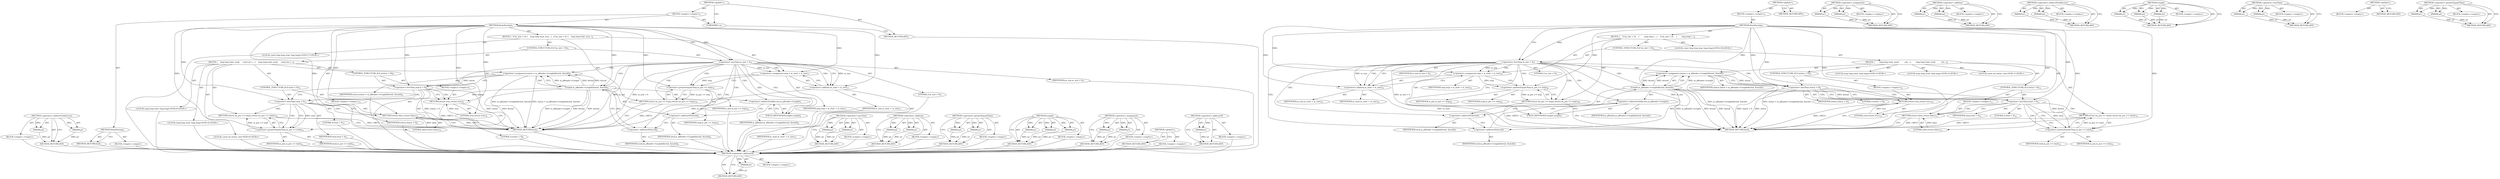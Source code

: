 digraph "&lt;operator&gt;.addressOf" {
vulnerable_98 [label=<(METHOD,&lt;operator&gt;.addressOf)>];
vulnerable_99 [label=<(PARAM,p1)>];
vulnerable_100 [label=<(BLOCK,&lt;empty&gt;,&lt;empty&gt;)>];
vulnerable_101 [label=<(METHOD_RETURN,ANY)>];
vulnerable_6 [label=<(METHOD,&lt;global&gt;)<SUB>1</SUB>>];
vulnerable_7 [label=<(BLOCK,&lt;empty&gt;,&lt;empty&gt;)<SUB>1</SUB>>];
vulnerable_8 [label=<(METHOD,DoneParsing)<SUB>1</SUB>>];
vulnerable_9 [label=<(BLOCK,{
    if (m_size &lt; 0)
    {
        long long t...,{
    if (m_size &lt; 0)
    {
        long long t...)<SUB>2</SUB>>];
vulnerable_10 [label=<(CONTROL_STRUCTURE,IF,if (m_size &lt; 0))<SUB>3</SUB>>];
vulnerable_11 [label=<(&lt;operator&gt;.lessThan,m_size &lt; 0)<SUB>3</SUB>>];
vulnerable_12 [label=<(IDENTIFIER,m_size,m_size &lt; 0)<SUB>3</SUB>>];
vulnerable_13 [label=<(LITERAL,0,m_size &lt; 0)<SUB>3</SUB>>];
vulnerable_14 [label=<(BLOCK,{
        long long total, avail;
 
        con...,{
        long long total, avail;
 
        con...)<SUB>4</SUB>>];
vulnerable_15 [label="<(LOCAL,long long total: long long)<SUB>5</SUB>>"];
vulnerable_16 [label="<(LOCAL,long long avail: long long)<SUB>5</SUB>>"];
vulnerable_17 [label="<(LOCAL,const int status: int)<SUB>7</SUB>>"];
vulnerable_18 [label=<(&lt;operator&gt;.assignment,status = m_pReader-&gt;Length(&amp;total, &amp;avail))<SUB>7</SUB>>];
vulnerable_19 [label=<(IDENTIFIER,status,status = m_pReader-&gt;Length(&amp;total, &amp;avail))<SUB>7</SUB>>];
vulnerable_20 [label=<(Length,m_pReader-&gt;Length(&amp;total, &amp;avail))<SUB>7</SUB>>];
vulnerable_21 [label=<(&lt;operator&gt;.indirectFieldAccess,m_pReader-&gt;Length)<SUB>7</SUB>>];
vulnerable_22 [label=<(IDENTIFIER,m_pReader,m_pReader-&gt;Length(&amp;total, &amp;avail))<SUB>7</SUB>>];
vulnerable_23 [label=<(FIELD_IDENTIFIER,Length,Length)<SUB>7</SUB>>];
vulnerable_24 [label=<(&lt;operator&gt;.addressOf,&amp;total)<SUB>7</SUB>>];
vulnerable_25 [label=<(IDENTIFIER,total,m_pReader-&gt;Length(&amp;total, &amp;avail))<SUB>7</SUB>>];
vulnerable_26 [label=<(&lt;operator&gt;.addressOf,&amp;avail)<SUB>7</SUB>>];
vulnerable_27 [label=<(IDENTIFIER,avail,m_pReader-&gt;Length(&amp;total, &amp;avail))<SUB>7</SUB>>];
vulnerable_28 [label=<(CONTROL_STRUCTURE,IF,if (status &lt; 0))<SUB>9</SUB>>];
vulnerable_29 [label=<(&lt;operator&gt;.lessThan,status &lt; 0)<SUB>9</SUB>>];
vulnerable_30 [label=<(IDENTIFIER,status,status &lt; 0)<SUB>9</SUB>>];
vulnerable_31 [label=<(LITERAL,0,status &lt; 0)<SUB>9</SUB>>];
vulnerable_32 [label=<(BLOCK,&lt;empty&gt;,&lt;empty&gt;)<SUB>10</SUB>>];
vulnerable_33 [label=<(RETURN,return true;,return true;)<SUB>10</SUB>>];
vulnerable_34 [label=<(LITERAL,true,return true;)<SUB>10</SUB>>];
vulnerable_35 [label=<(CONTROL_STRUCTURE,IF,if (total &lt; 0))<SUB>12</SUB>>];
vulnerable_36 [label=<(&lt;operator&gt;.lessThan,total &lt; 0)<SUB>12</SUB>>];
vulnerable_37 [label=<(IDENTIFIER,total,total &lt; 0)<SUB>12</SUB>>];
vulnerable_38 [label=<(LITERAL,0,total &lt; 0)<SUB>12</SUB>>];
vulnerable_39 [label=<(BLOCK,&lt;empty&gt;,&lt;empty&gt;)<SUB>13</SUB>>];
vulnerable_40 [label=<(RETURN,return false;,return false;)<SUB>13</SUB>>];
vulnerable_41 [label=<(LITERAL,false,return false;)<SUB>13</SUB>>];
vulnerable_42 [label=<(RETURN,return (m_pos &gt;= total);,return (m_pos &gt;= total);)<SUB>15</SUB>>];
vulnerable_43 [label=<(&lt;operator&gt;.greaterEqualsThan,m_pos &gt;= total)<SUB>15</SUB>>];
vulnerable_44 [label=<(IDENTIFIER,m_pos,m_pos &gt;= total)<SUB>15</SUB>>];
vulnerable_45 [label=<(IDENTIFIER,total,m_pos &gt;= total)<SUB>15</SUB>>];
vulnerable_46 [label="<(LOCAL,const long long stop: long long)<SUB>18</SUB>>"];
vulnerable_47 [label=<(&lt;operator&gt;.assignment,stop = m_start + m_size)<SUB>18</SUB>>];
vulnerable_48 [label=<(IDENTIFIER,stop,stop = m_start + m_size)<SUB>18</SUB>>];
vulnerable_49 [label=<(&lt;operator&gt;.addition,m_start + m_size)<SUB>18</SUB>>];
vulnerable_50 [label=<(IDENTIFIER,m_start,m_start + m_size)<SUB>18</SUB>>];
vulnerable_51 [label=<(IDENTIFIER,m_size,m_start + m_size)<SUB>18</SUB>>];
vulnerable_52 [label=<(RETURN,return (m_pos &gt;= stop);,return (m_pos &gt;= stop);)<SUB>20</SUB>>];
vulnerable_53 [label=<(&lt;operator&gt;.greaterEqualsThan,m_pos &gt;= stop)<SUB>20</SUB>>];
vulnerable_54 [label=<(IDENTIFIER,m_pos,m_pos &gt;= stop)<SUB>20</SUB>>];
vulnerable_55 [label=<(IDENTIFIER,stop,m_pos &gt;= stop)<SUB>20</SUB>>];
vulnerable_56 [label=<(METHOD_RETURN,bool)<SUB>1</SUB>>];
vulnerable_58 [label=<(METHOD_RETURN,ANY)<SUB>1</SUB>>];
vulnerable_82 [label=<(METHOD,&lt;operator&gt;.assignment)>];
vulnerable_83 [label=<(PARAM,p1)>];
vulnerable_84 [label=<(PARAM,p2)>];
vulnerable_85 [label=<(BLOCK,&lt;empty&gt;,&lt;empty&gt;)>];
vulnerable_86 [label=<(METHOD_RETURN,ANY)>];
vulnerable_107 [label=<(METHOD,&lt;operator&gt;.addition)>];
vulnerable_108 [label=<(PARAM,p1)>];
vulnerable_109 [label=<(PARAM,p2)>];
vulnerable_110 [label=<(BLOCK,&lt;empty&gt;,&lt;empty&gt;)>];
vulnerable_111 [label=<(METHOD_RETURN,ANY)>];
vulnerable_93 [label=<(METHOD,&lt;operator&gt;.indirectFieldAccess)>];
vulnerable_94 [label=<(PARAM,p1)>];
vulnerable_95 [label=<(PARAM,p2)>];
vulnerable_96 [label=<(BLOCK,&lt;empty&gt;,&lt;empty&gt;)>];
vulnerable_97 [label=<(METHOD_RETURN,ANY)>];
vulnerable_87 [label=<(METHOD,Length)>];
vulnerable_88 [label=<(PARAM,p1)>];
vulnerable_89 [label=<(PARAM,p2)>];
vulnerable_90 [label=<(PARAM,p3)>];
vulnerable_91 [label=<(BLOCK,&lt;empty&gt;,&lt;empty&gt;)>];
vulnerable_92 [label=<(METHOD_RETURN,ANY)>];
vulnerable_77 [label=<(METHOD,&lt;operator&gt;.lessThan)>];
vulnerable_78 [label=<(PARAM,p1)>];
vulnerable_79 [label=<(PARAM,p2)>];
vulnerable_80 [label=<(BLOCK,&lt;empty&gt;,&lt;empty&gt;)>];
vulnerable_81 [label=<(METHOD_RETURN,ANY)>];
vulnerable_71 [label=<(METHOD,&lt;global&gt;)<SUB>1</SUB>>];
vulnerable_72 [label=<(BLOCK,&lt;empty&gt;,&lt;empty&gt;)>];
vulnerable_73 [label=<(METHOD_RETURN,ANY)>];
vulnerable_102 [label=<(METHOD,&lt;operator&gt;.greaterEqualsThan)>];
vulnerable_103 [label=<(PARAM,p1)>];
vulnerable_104 [label=<(PARAM,p2)>];
vulnerable_105 [label=<(BLOCK,&lt;empty&gt;,&lt;empty&gt;)>];
vulnerable_106 [label=<(METHOD_RETURN,ANY)>];
fixed_98 [label=<(METHOD,&lt;operator&gt;.indirectFieldAccess)>];
fixed_99 [label=<(PARAM,p1)>];
fixed_100 [label=<(PARAM,p2)>];
fixed_101 [label=<(BLOCK,&lt;empty&gt;,&lt;empty&gt;)>];
fixed_102 [label=<(METHOD_RETURN,ANY)>];
fixed_6 [label=<(METHOD,&lt;global&gt;)<SUB>1</SUB>>];
fixed_7 [label=<(BLOCK,&lt;empty&gt;,&lt;empty&gt;)<SUB>1</SUB>>];
fixed_8 [label=<(METHOD,DoneParsing)<SUB>1</SUB>>];
fixed_9 [label=<(BLOCK,&lt;empty&gt;,&lt;empty&gt;)>];
fixed_10 [label=<(METHOD_RETURN,bool)<SUB>1</SUB>>];
fixed_12 [label=<(UNKNOWN,t,t)<SUB>1</SUB>>];
fixed_13 [label=<(METHOD,DoneParsing)<SUB>2</SUB>>];
fixed_14 [label=<(BLOCK,{
  if (m_size &lt; 0) {
    long long total, avai...,{
  if (m_size &lt; 0) {
    long long total, avai...)<SUB>2</SUB>>];
fixed_15 [label=<(CONTROL_STRUCTURE,IF,if (m_size &lt; 0))<SUB>3</SUB>>];
fixed_16 [label=<(&lt;operator&gt;.lessThan,m_size &lt; 0)<SUB>3</SUB>>];
fixed_17 [label=<(IDENTIFIER,m_size,m_size &lt; 0)<SUB>3</SUB>>];
fixed_18 [label=<(LITERAL,0,m_size &lt; 0)<SUB>3</SUB>>];
fixed_19 [label=<(BLOCK,{
    long long total, avail;
 
    const int s...,{
    long long total, avail;
 
    const int s...)<SUB>3</SUB>>];
fixed_20 [label="<(LOCAL,long long total: long long)<SUB>4</SUB>>"];
fixed_21 [label="<(LOCAL,long long avail: long long)<SUB>4</SUB>>"];
fixed_22 [label="<(LOCAL,const int status: int)<SUB>6</SUB>>"];
fixed_23 [label=<(&lt;operator&gt;.assignment,status = m_pReader-&gt;Length(&amp;total, &amp;avail))<SUB>6</SUB>>];
fixed_24 [label=<(IDENTIFIER,status,status = m_pReader-&gt;Length(&amp;total, &amp;avail))<SUB>6</SUB>>];
fixed_25 [label=<(Length,m_pReader-&gt;Length(&amp;total, &amp;avail))<SUB>6</SUB>>];
fixed_26 [label=<(&lt;operator&gt;.indirectFieldAccess,m_pReader-&gt;Length)<SUB>6</SUB>>];
fixed_27 [label=<(IDENTIFIER,m_pReader,m_pReader-&gt;Length(&amp;total, &amp;avail))<SUB>6</SUB>>];
fixed_28 [label=<(FIELD_IDENTIFIER,Length,Length)<SUB>6</SUB>>];
fixed_29 [label=<(&lt;operator&gt;.addressOf,&amp;total)<SUB>6</SUB>>];
fixed_30 [label=<(IDENTIFIER,total,m_pReader-&gt;Length(&amp;total, &amp;avail))<SUB>6</SUB>>];
fixed_31 [label=<(&lt;operator&gt;.addressOf,&amp;avail)<SUB>6</SUB>>];
fixed_32 [label=<(IDENTIFIER,avail,m_pReader-&gt;Length(&amp;total, &amp;avail))<SUB>6</SUB>>];
fixed_33 [label=<(CONTROL_STRUCTURE,IF,if (status &lt; 0))<SUB>8</SUB>>];
fixed_34 [label=<(&lt;operator&gt;.lessThan,status &lt; 0)<SUB>8</SUB>>];
fixed_35 [label=<(IDENTIFIER,status,status &lt; 0)<SUB>8</SUB>>];
fixed_36 [label=<(LITERAL,0,status &lt; 0)<SUB>8</SUB>>];
fixed_37 [label=<(BLOCK,&lt;empty&gt;,&lt;empty&gt;)<SUB>9</SUB>>];
fixed_38 [label=<(RETURN,return true;,return true;)<SUB>9</SUB>>];
fixed_39 [label=<(LITERAL,true,return true;)<SUB>9</SUB>>];
fixed_40 [label=<(CONTROL_STRUCTURE,IF,if (total &lt; 0))<SUB>11</SUB>>];
fixed_41 [label=<(&lt;operator&gt;.lessThan,total &lt; 0)<SUB>11</SUB>>];
fixed_42 [label=<(IDENTIFIER,total,total &lt; 0)<SUB>11</SUB>>];
fixed_43 [label=<(LITERAL,0,total &lt; 0)<SUB>11</SUB>>];
fixed_44 [label=<(BLOCK,&lt;empty&gt;,&lt;empty&gt;)<SUB>12</SUB>>];
fixed_45 [label=<(RETURN,return false;,return false;)<SUB>12</SUB>>];
fixed_46 [label=<(LITERAL,false,return false;)<SUB>12</SUB>>];
fixed_47 [label=<(RETURN,return (m_pos &gt;= total);,return (m_pos &gt;= total);)<SUB>14</SUB>>];
fixed_48 [label=<(&lt;operator&gt;.greaterEqualsThan,m_pos &gt;= total)<SUB>14</SUB>>];
fixed_49 [label=<(IDENTIFIER,m_pos,m_pos &gt;= total)<SUB>14</SUB>>];
fixed_50 [label=<(IDENTIFIER,total,m_pos &gt;= total)<SUB>14</SUB>>];
fixed_51 [label="<(LOCAL,const long long stop: long long)<SUB>17</SUB>>"];
fixed_52 [label=<(&lt;operator&gt;.assignment,stop = m_start + m_size)<SUB>17</SUB>>];
fixed_53 [label=<(IDENTIFIER,stop,stop = m_start + m_size)<SUB>17</SUB>>];
fixed_54 [label=<(&lt;operator&gt;.addition,m_start + m_size)<SUB>17</SUB>>];
fixed_55 [label=<(IDENTIFIER,m_start,m_start + m_size)<SUB>17</SUB>>];
fixed_56 [label=<(IDENTIFIER,m_size,m_start + m_size)<SUB>17</SUB>>];
fixed_57 [label=<(RETURN,return (m_pos &gt;= stop);,return (m_pos &gt;= stop);)<SUB>19</SUB>>];
fixed_58 [label=<(&lt;operator&gt;.greaterEqualsThan,m_pos &gt;= stop)<SUB>19</SUB>>];
fixed_59 [label=<(IDENTIFIER,m_pos,m_pos &gt;= stop)<SUB>19</SUB>>];
fixed_60 [label=<(IDENTIFIER,stop,m_pos &gt;= stop)<SUB>19</SUB>>];
fixed_61 [label=<(METHOD_RETURN,bool)<SUB>2</SUB>>];
fixed_63 [label=<(METHOD_RETURN,ANY)<SUB>1</SUB>>];
fixed_82 [label=<(METHOD,&lt;operator&gt;.lessThan)>];
fixed_83 [label=<(PARAM,p1)>];
fixed_84 [label=<(PARAM,p2)>];
fixed_85 [label=<(BLOCK,&lt;empty&gt;,&lt;empty&gt;)>];
fixed_86 [label=<(METHOD_RETURN,ANY)>];
fixed_112 [label=<(METHOD,&lt;operator&gt;.addition)>];
fixed_113 [label=<(PARAM,p1)>];
fixed_114 [label=<(PARAM,p2)>];
fixed_115 [label=<(BLOCK,&lt;empty&gt;,&lt;empty&gt;)>];
fixed_116 [label=<(METHOD_RETURN,ANY)>];
fixed_107 [label=<(METHOD,&lt;operator&gt;.greaterEqualsThan)>];
fixed_108 [label=<(PARAM,p1)>];
fixed_109 [label=<(PARAM,p2)>];
fixed_110 [label=<(BLOCK,&lt;empty&gt;,&lt;empty&gt;)>];
fixed_111 [label=<(METHOD_RETURN,ANY)>];
fixed_92 [label=<(METHOD,Length)>];
fixed_93 [label=<(PARAM,p1)>];
fixed_94 [label=<(PARAM,p2)>];
fixed_95 [label=<(PARAM,p3)>];
fixed_96 [label=<(BLOCK,&lt;empty&gt;,&lt;empty&gt;)>];
fixed_97 [label=<(METHOD_RETURN,ANY)>];
fixed_87 [label=<(METHOD,&lt;operator&gt;.assignment)>];
fixed_88 [label=<(PARAM,p1)>];
fixed_89 [label=<(PARAM,p2)>];
fixed_90 [label=<(BLOCK,&lt;empty&gt;,&lt;empty&gt;)>];
fixed_91 [label=<(METHOD_RETURN,ANY)>];
fixed_76 [label=<(METHOD,&lt;global&gt;)<SUB>1</SUB>>];
fixed_77 [label=<(BLOCK,&lt;empty&gt;,&lt;empty&gt;)>];
fixed_78 [label=<(METHOD_RETURN,ANY)>];
fixed_103 [label=<(METHOD,&lt;operator&gt;.addressOf)>];
fixed_104 [label=<(PARAM,p1)>];
fixed_105 [label=<(BLOCK,&lt;empty&gt;,&lt;empty&gt;)>];
fixed_106 [label=<(METHOD_RETURN,ANY)>];
vulnerable_98 -> vulnerable_99  [key=0, label="AST: "];
vulnerable_98 -> vulnerable_99  [key=1, label="DDG: "];
vulnerable_98 -> vulnerable_100  [key=0, label="AST: "];
vulnerable_98 -> vulnerable_101  [key=0, label="AST: "];
vulnerable_98 -> vulnerable_101  [key=1, label="CFG: "];
vulnerable_99 -> vulnerable_101  [key=0, label="DDG: p1"];
vulnerable_6 -> vulnerable_7  [key=0, label="AST: "];
vulnerable_6 -> vulnerable_58  [key=0, label="AST: "];
vulnerable_6 -> vulnerable_58  [key=1, label="CFG: "];
vulnerable_7 -> vulnerable_8  [key=0, label="AST: "];
vulnerable_8 -> vulnerable_9  [key=0, label="AST: "];
vulnerable_8 -> vulnerable_56  [key=0, label="AST: "];
vulnerable_8 -> vulnerable_11  [key=0, label="CFG: "];
vulnerable_8 -> vulnerable_11  [key=1, label="DDG: "];
vulnerable_8 -> vulnerable_47  [key=0, label="DDG: "];
vulnerable_8 -> vulnerable_49  [key=0, label="DDG: "];
vulnerable_8 -> vulnerable_53  [key=0, label="DDG: "];
vulnerable_8 -> vulnerable_20  [key=0, label="DDG: "];
vulnerable_8 -> vulnerable_29  [key=0, label="DDG: "];
vulnerable_8 -> vulnerable_33  [key=0, label="DDG: "];
vulnerable_8 -> vulnerable_36  [key=0, label="DDG: "];
vulnerable_8 -> vulnerable_40  [key=0, label="DDG: "];
vulnerable_8 -> vulnerable_43  [key=0, label="DDG: "];
vulnerable_8 -> vulnerable_34  [key=0, label="DDG: "];
vulnerable_8 -> vulnerable_41  [key=0, label="DDG: "];
vulnerable_9 -> vulnerable_10  [key=0, label="AST: "];
vulnerable_9 -> vulnerable_46  [key=0, label="AST: "];
vulnerable_9 -> vulnerable_47  [key=0, label="AST: "];
vulnerable_9 -> vulnerable_52  [key=0, label="AST: "];
vulnerable_10 -> vulnerable_11  [key=0, label="AST: "];
vulnerable_10 -> vulnerable_14  [key=0, label="AST: "];
vulnerable_11 -> vulnerable_12  [key=0, label="AST: "];
vulnerable_11 -> vulnerable_13  [key=0, label="AST: "];
vulnerable_11 -> vulnerable_23  [key=0, label="CFG: "];
vulnerable_11 -> vulnerable_23  [key=1, label="CDG: "];
vulnerable_11 -> vulnerable_49  [key=0, label="CFG: "];
vulnerable_11 -> vulnerable_49  [key=1, label="DDG: m_size"];
vulnerable_11 -> vulnerable_49  [key=2, label="CDG: "];
vulnerable_11 -> vulnerable_56  [key=0, label="DDG: m_size"];
vulnerable_11 -> vulnerable_56  [key=1, label="DDG: m_size &lt; 0"];
vulnerable_11 -> vulnerable_47  [key=0, label="DDG: m_size"];
vulnerable_11 -> vulnerable_47  [key=1, label="CDG: "];
vulnerable_11 -> vulnerable_24  [key=0, label="CDG: "];
vulnerable_11 -> vulnerable_21  [key=0, label="CDG: "];
vulnerable_11 -> vulnerable_26  [key=0, label="CDG: "];
vulnerable_11 -> vulnerable_52  [key=0, label="CDG: "];
vulnerable_11 -> vulnerable_53  [key=0, label="CDG: "];
vulnerable_11 -> vulnerable_20  [key=0, label="CDG: "];
vulnerable_11 -> vulnerable_29  [key=0, label="CDG: "];
vulnerable_11 -> vulnerable_18  [key=0, label="CDG: "];
vulnerable_14 -> vulnerable_15  [key=0, label="AST: "];
vulnerable_14 -> vulnerable_16  [key=0, label="AST: "];
vulnerable_14 -> vulnerable_17  [key=0, label="AST: "];
vulnerable_14 -> vulnerable_18  [key=0, label="AST: "];
vulnerable_14 -> vulnerable_28  [key=0, label="AST: "];
vulnerable_14 -> vulnerable_35  [key=0, label="AST: "];
vulnerable_14 -> vulnerable_42  [key=0, label="AST: "];
vulnerable_18 -> vulnerable_19  [key=0, label="AST: "];
vulnerable_18 -> vulnerable_20  [key=0, label="AST: "];
vulnerable_18 -> vulnerable_29  [key=0, label="CFG: "];
vulnerable_18 -> vulnerable_29  [key=1, label="DDG: status"];
vulnerable_18 -> vulnerable_56  [key=0, label="DDG: m_pReader-&gt;Length(&amp;total, &amp;avail)"];
vulnerable_18 -> vulnerable_56  [key=1, label="DDG: status = m_pReader-&gt;Length(&amp;total, &amp;avail)"];
vulnerable_20 -> vulnerable_21  [key=0, label="AST: "];
vulnerable_20 -> vulnerable_24  [key=0, label="AST: "];
vulnerable_20 -> vulnerable_26  [key=0, label="AST: "];
vulnerable_20 -> vulnerable_18  [key=0, label="CFG: "];
vulnerable_20 -> vulnerable_18  [key=1, label="DDG: m_pReader-&gt;Length"];
vulnerable_20 -> vulnerable_18  [key=2, label="DDG: &amp;total"];
vulnerable_20 -> vulnerable_18  [key=3, label="DDG: &amp;avail"];
vulnerable_20 -> vulnerable_56  [key=0, label="DDG: m_pReader-&gt;Length"];
vulnerable_20 -> vulnerable_56  [key=1, label="DDG: &amp;total"];
vulnerable_20 -> vulnerable_56  [key=2, label="DDG: &amp;avail"];
vulnerable_20 -> vulnerable_36  [key=0, label="DDG: &amp;total"];
vulnerable_20 -> vulnerable_43  [key=0, label="DDG: &amp;total"];
vulnerable_21 -> vulnerable_22  [key=0, label="AST: "];
vulnerable_21 -> vulnerable_23  [key=0, label="AST: "];
vulnerable_21 -> vulnerable_24  [key=0, label="CFG: "];
vulnerable_23 -> vulnerable_21  [key=0, label="CFG: "];
vulnerable_24 -> vulnerable_25  [key=0, label="AST: "];
vulnerable_24 -> vulnerable_26  [key=0, label="CFG: "];
vulnerable_26 -> vulnerable_27  [key=0, label="AST: "];
vulnerable_26 -> vulnerable_20  [key=0, label="CFG: "];
vulnerable_28 -> vulnerable_29  [key=0, label="AST: "];
vulnerable_28 -> vulnerable_32  [key=0, label="AST: "];
vulnerable_29 -> vulnerable_30  [key=0, label="AST: "];
vulnerable_29 -> vulnerable_31  [key=0, label="AST: "];
vulnerable_29 -> vulnerable_33  [key=0, label="CFG: "];
vulnerable_29 -> vulnerable_33  [key=1, label="CDG: "];
vulnerable_29 -> vulnerable_36  [key=0, label="CFG: "];
vulnerable_29 -> vulnerable_36  [key=1, label="CDG: "];
vulnerable_29 -> vulnerable_56  [key=0, label="DDG: status"];
vulnerable_29 -> vulnerable_56  [key=1, label="DDG: status &lt; 0"];
vulnerable_32 -> vulnerable_33  [key=0, label="AST: "];
vulnerable_33 -> vulnerable_34  [key=0, label="AST: "];
vulnerable_33 -> vulnerable_56  [key=0, label="CFG: "];
vulnerable_33 -> vulnerable_56  [key=1, label="DDG: &lt;RET&gt;"];
vulnerable_34 -> vulnerable_33  [key=0, label="DDG: true"];
vulnerable_35 -> vulnerable_36  [key=0, label="AST: "];
vulnerable_35 -> vulnerable_39  [key=0, label="AST: "];
vulnerable_36 -> vulnerable_37  [key=0, label="AST: "];
vulnerable_36 -> vulnerable_38  [key=0, label="AST: "];
vulnerable_36 -> vulnerable_40  [key=0, label="CFG: "];
vulnerable_36 -> vulnerable_40  [key=1, label="CDG: "];
vulnerable_36 -> vulnerable_43  [key=0, label="CFG: "];
vulnerable_36 -> vulnerable_43  [key=1, label="DDG: total"];
vulnerable_36 -> vulnerable_43  [key=2, label="CDG: "];
vulnerable_36 -> vulnerable_42  [key=0, label="CDG: "];
vulnerable_39 -> vulnerable_40  [key=0, label="AST: "];
vulnerable_40 -> vulnerable_41  [key=0, label="AST: "];
vulnerable_40 -> vulnerable_56  [key=0, label="CFG: "];
vulnerable_40 -> vulnerable_56  [key=1, label="DDG: &lt;RET&gt;"];
vulnerable_41 -> vulnerable_40  [key=0, label="DDG: false"];
vulnerable_42 -> vulnerable_43  [key=0, label="AST: "];
vulnerable_42 -> vulnerable_56  [key=0, label="CFG: "];
vulnerable_42 -> vulnerable_56  [key=1, label="DDG: &lt;RET&gt;"];
vulnerable_43 -> vulnerable_44  [key=0, label="AST: "];
vulnerable_43 -> vulnerable_45  [key=0, label="AST: "];
vulnerable_43 -> vulnerable_42  [key=0, label="CFG: "];
vulnerable_43 -> vulnerable_42  [key=1, label="DDG: m_pos &gt;= total"];
vulnerable_47 -> vulnerable_48  [key=0, label="AST: "];
vulnerable_47 -> vulnerable_49  [key=0, label="AST: "];
vulnerable_47 -> vulnerable_53  [key=0, label="CFG: "];
vulnerable_47 -> vulnerable_53  [key=1, label="DDG: stop"];
vulnerable_49 -> vulnerable_50  [key=0, label="AST: "];
vulnerable_49 -> vulnerable_51  [key=0, label="AST: "];
vulnerable_49 -> vulnerable_47  [key=0, label="CFG: "];
vulnerable_49 -> vulnerable_56  [key=0, label="DDG: m_start"];
vulnerable_52 -> vulnerable_53  [key=0, label="AST: "];
vulnerable_52 -> vulnerable_56  [key=0, label="CFG: "];
vulnerable_52 -> vulnerable_56  [key=1, label="DDG: &lt;RET&gt;"];
vulnerable_53 -> vulnerable_54  [key=0, label="AST: "];
vulnerable_53 -> vulnerable_55  [key=0, label="AST: "];
vulnerable_53 -> vulnerable_52  [key=0, label="CFG: "];
vulnerable_53 -> vulnerable_52  [key=1, label="DDG: m_pos &gt;= stop"];
vulnerable_82 -> vulnerable_83  [key=0, label="AST: "];
vulnerable_82 -> vulnerable_83  [key=1, label="DDG: "];
vulnerable_82 -> vulnerable_85  [key=0, label="AST: "];
vulnerable_82 -> vulnerable_84  [key=0, label="AST: "];
vulnerable_82 -> vulnerable_84  [key=1, label="DDG: "];
vulnerable_82 -> vulnerable_86  [key=0, label="AST: "];
vulnerable_82 -> vulnerable_86  [key=1, label="CFG: "];
vulnerable_83 -> vulnerable_86  [key=0, label="DDG: p1"];
vulnerable_84 -> vulnerable_86  [key=0, label="DDG: p2"];
vulnerable_107 -> vulnerable_108  [key=0, label="AST: "];
vulnerable_107 -> vulnerable_108  [key=1, label="DDG: "];
vulnerable_107 -> vulnerable_110  [key=0, label="AST: "];
vulnerable_107 -> vulnerable_109  [key=0, label="AST: "];
vulnerable_107 -> vulnerable_109  [key=1, label="DDG: "];
vulnerable_107 -> vulnerable_111  [key=0, label="AST: "];
vulnerable_107 -> vulnerable_111  [key=1, label="CFG: "];
vulnerable_108 -> vulnerable_111  [key=0, label="DDG: p1"];
vulnerable_109 -> vulnerable_111  [key=0, label="DDG: p2"];
vulnerable_93 -> vulnerable_94  [key=0, label="AST: "];
vulnerable_93 -> vulnerable_94  [key=1, label="DDG: "];
vulnerable_93 -> vulnerable_96  [key=0, label="AST: "];
vulnerable_93 -> vulnerable_95  [key=0, label="AST: "];
vulnerable_93 -> vulnerable_95  [key=1, label="DDG: "];
vulnerable_93 -> vulnerable_97  [key=0, label="AST: "];
vulnerable_93 -> vulnerable_97  [key=1, label="CFG: "];
vulnerable_94 -> vulnerable_97  [key=0, label="DDG: p1"];
vulnerable_95 -> vulnerable_97  [key=0, label="DDG: p2"];
vulnerable_87 -> vulnerable_88  [key=0, label="AST: "];
vulnerable_87 -> vulnerable_88  [key=1, label="DDG: "];
vulnerable_87 -> vulnerable_91  [key=0, label="AST: "];
vulnerable_87 -> vulnerable_89  [key=0, label="AST: "];
vulnerable_87 -> vulnerable_89  [key=1, label="DDG: "];
vulnerable_87 -> vulnerable_92  [key=0, label="AST: "];
vulnerable_87 -> vulnerable_92  [key=1, label="CFG: "];
vulnerable_87 -> vulnerable_90  [key=0, label="AST: "];
vulnerable_87 -> vulnerable_90  [key=1, label="DDG: "];
vulnerable_88 -> vulnerable_92  [key=0, label="DDG: p1"];
vulnerable_89 -> vulnerable_92  [key=0, label="DDG: p2"];
vulnerable_90 -> vulnerable_92  [key=0, label="DDG: p3"];
vulnerable_77 -> vulnerable_78  [key=0, label="AST: "];
vulnerable_77 -> vulnerable_78  [key=1, label="DDG: "];
vulnerable_77 -> vulnerable_80  [key=0, label="AST: "];
vulnerable_77 -> vulnerable_79  [key=0, label="AST: "];
vulnerable_77 -> vulnerable_79  [key=1, label="DDG: "];
vulnerable_77 -> vulnerable_81  [key=0, label="AST: "];
vulnerable_77 -> vulnerable_81  [key=1, label="CFG: "];
vulnerable_78 -> vulnerable_81  [key=0, label="DDG: p1"];
vulnerable_79 -> vulnerable_81  [key=0, label="DDG: p2"];
vulnerable_71 -> vulnerable_72  [key=0, label="AST: "];
vulnerable_71 -> vulnerable_73  [key=0, label="AST: "];
vulnerable_71 -> vulnerable_73  [key=1, label="CFG: "];
vulnerable_102 -> vulnerable_103  [key=0, label="AST: "];
vulnerable_102 -> vulnerable_103  [key=1, label="DDG: "];
vulnerable_102 -> vulnerable_105  [key=0, label="AST: "];
vulnerable_102 -> vulnerable_104  [key=0, label="AST: "];
vulnerable_102 -> vulnerable_104  [key=1, label="DDG: "];
vulnerable_102 -> vulnerable_106  [key=0, label="AST: "];
vulnerable_102 -> vulnerable_106  [key=1, label="CFG: "];
vulnerable_103 -> vulnerable_106  [key=0, label="DDG: p1"];
vulnerable_104 -> vulnerable_106  [key=0, label="DDG: p2"];
fixed_98 -> fixed_99  [key=0, label="AST: "];
fixed_98 -> fixed_99  [key=1, label="DDG: "];
fixed_98 -> fixed_101  [key=0, label="AST: "];
fixed_98 -> fixed_100  [key=0, label="AST: "];
fixed_98 -> fixed_100  [key=1, label="DDG: "];
fixed_98 -> fixed_102  [key=0, label="AST: "];
fixed_98 -> fixed_102  [key=1, label="CFG: "];
fixed_99 -> fixed_102  [key=0, label="DDG: p1"];
fixed_100 -> fixed_102  [key=0, label="DDG: p2"];
fixed_101 -> vulnerable_98  [key=0];
fixed_102 -> vulnerable_98  [key=0];
fixed_6 -> fixed_7  [key=0, label="AST: "];
fixed_6 -> fixed_63  [key=0, label="AST: "];
fixed_6 -> fixed_12  [key=0, label="CFG: "];
fixed_7 -> fixed_8  [key=0, label="AST: "];
fixed_7 -> fixed_12  [key=0, label="AST: "];
fixed_7 -> fixed_13  [key=0, label="AST: "];
fixed_8 -> fixed_9  [key=0, label="AST: "];
fixed_8 -> fixed_10  [key=0, label="AST: "];
fixed_8 -> fixed_10  [key=1, label="CFG: "];
fixed_9 -> vulnerable_98  [key=0];
fixed_10 -> vulnerable_98  [key=0];
fixed_12 -> fixed_63  [key=0, label="CFG: "];
fixed_13 -> fixed_14  [key=0, label="AST: "];
fixed_13 -> fixed_61  [key=0, label="AST: "];
fixed_13 -> fixed_16  [key=0, label="CFG: "];
fixed_13 -> fixed_16  [key=1, label="DDG: "];
fixed_13 -> fixed_52  [key=0, label="DDG: "];
fixed_13 -> fixed_54  [key=0, label="DDG: "];
fixed_13 -> fixed_58  [key=0, label="DDG: "];
fixed_13 -> fixed_25  [key=0, label="DDG: "];
fixed_13 -> fixed_34  [key=0, label="DDG: "];
fixed_13 -> fixed_38  [key=0, label="DDG: "];
fixed_13 -> fixed_41  [key=0, label="DDG: "];
fixed_13 -> fixed_45  [key=0, label="DDG: "];
fixed_13 -> fixed_48  [key=0, label="DDG: "];
fixed_13 -> fixed_39  [key=0, label="DDG: "];
fixed_13 -> fixed_46  [key=0, label="DDG: "];
fixed_14 -> fixed_15  [key=0, label="AST: "];
fixed_14 -> fixed_51  [key=0, label="AST: "];
fixed_14 -> fixed_52  [key=0, label="AST: "];
fixed_14 -> fixed_57  [key=0, label="AST: "];
fixed_15 -> fixed_16  [key=0, label="AST: "];
fixed_15 -> fixed_19  [key=0, label="AST: "];
fixed_16 -> fixed_17  [key=0, label="AST: "];
fixed_16 -> fixed_18  [key=0, label="AST: "];
fixed_16 -> fixed_28  [key=0, label="CFG: "];
fixed_16 -> fixed_28  [key=1, label="CDG: "];
fixed_16 -> fixed_54  [key=0, label="CFG: "];
fixed_16 -> fixed_54  [key=1, label="DDG: m_size"];
fixed_16 -> fixed_54  [key=2, label="CDG: "];
fixed_16 -> fixed_61  [key=0, label="DDG: m_size"];
fixed_16 -> fixed_61  [key=1, label="DDG: m_size &lt; 0"];
fixed_16 -> fixed_52  [key=0, label="DDG: m_size"];
fixed_16 -> fixed_52  [key=1, label="CDG: "];
fixed_16 -> fixed_34  [key=0, label="CDG: "];
fixed_16 -> fixed_58  [key=0, label="CDG: "];
fixed_16 -> fixed_26  [key=0, label="CDG: "];
fixed_16 -> fixed_23  [key=0, label="CDG: "];
fixed_16 -> fixed_57  [key=0, label="CDG: "];
fixed_16 -> fixed_25  [key=0, label="CDG: "];
fixed_16 -> fixed_29  [key=0, label="CDG: "];
fixed_16 -> fixed_31  [key=0, label="CDG: "];
fixed_17 -> vulnerable_98  [key=0];
fixed_18 -> vulnerable_98  [key=0];
fixed_19 -> fixed_20  [key=0, label="AST: "];
fixed_19 -> fixed_21  [key=0, label="AST: "];
fixed_19 -> fixed_22  [key=0, label="AST: "];
fixed_19 -> fixed_23  [key=0, label="AST: "];
fixed_19 -> fixed_33  [key=0, label="AST: "];
fixed_19 -> fixed_40  [key=0, label="AST: "];
fixed_19 -> fixed_47  [key=0, label="AST: "];
fixed_20 -> vulnerable_98  [key=0];
fixed_21 -> vulnerable_98  [key=0];
fixed_22 -> vulnerable_98  [key=0];
fixed_23 -> fixed_24  [key=0, label="AST: "];
fixed_23 -> fixed_25  [key=0, label="AST: "];
fixed_23 -> fixed_34  [key=0, label="CFG: "];
fixed_23 -> fixed_34  [key=1, label="DDG: status"];
fixed_23 -> fixed_61  [key=0, label="DDG: m_pReader-&gt;Length(&amp;total, &amp;avail)"];
fixed_23 -> fixed_61  [key=1, label="DDG: status = m_pReader-&gt;Length(&amp;total, &amp;avail)"];
fixed_24 -> vulnerable_98  [key=0];
fixed_25 -> fixed_26  [key=0, label="AST: "];
fixed_25 -> fixed_29  [key=0, label="AST: "];
fixed_25 -> fixed_31  [key=0, label="AST: "];
fixed_25 -> fixed_23  [key=0, label="CFG: "];
fixed_25 -> fixed_23  [key=1, label="DDG: m_pReader-&gt;Length"];
fixed_25 -> fixed_23  [key=2, label="DDG: &amp;total"];
fixed_25 -> fixed_23  [key=3, label="DDG: &amp;avail"];
fixed_25 -> fixed_61  [key=0, label="DDG: m_pReader-&gt;Length"];
fixed_25 -> fixed_61  [key=1, label="DDG: &amp;total"];
fixed_25 -> fixed_61  [key=2, label="DDG: &amp;avail"];
fixed_25 -> fixed_41  [key=0, label="DDG: &amp;total"];
fixed_25 -> fixed_48  [key=0, label="DDG: &amp;total"];
fixed_26 -> fixed_27  [key=0, label="AST: "];
fixed_26 -> fixed_28  [key=0, label="AST: "];
fixed_26 -> fixed_29  [key=0, label="CFG: "];
fixed_27 -> vulnerable_98  [key=0];
fixed_28 -> fixed_26  [key=0, label="CFG: "];
fixed_29 -> fixed_30  [key=0, label="AST: "];
fixed_29 -> fixed_31  [key=0, label="CFG: "];
fixed_30 -> vulnerable_98  [key=0];
fixed_31 -> fixed_32  [key=0, label="AST: "];
fixed_31 -> fixed_25  [key=0, label="CFG: "];
fixed_32 -> vulnerable_98  [key=0];
fixed_33 -> fixed_34  [key=0, label="AST: "];
fixed_33 -> fixed_37  [key=0, label="AST: "];
fixed_34 -> fixed_35  [key=0, label="AST: "];
fixed_34 -> fixed_36  [key=0, label="AST: "];
fixed_34 -> fixed_38  [key=0, label="CFG: "];
fixed_34 -> fixed_38  [key=1, label="CDG: "];
fixed_34 -> fixed_41  [key=0, label="CFG: "];
fixed_34 -> fixed_41  [key=1, label="CDG: "];
fixed_34 -> fixed_61  [key=0, label="DDG: status"];
fixed_34 -> fixed_61  [key=1, label="DDG: status &lt; 0"];
fixed_35 -> vulnerable_98  [key=0];
fixed_36 -> vulnerable_98  [key=0];
fixed_37 -> fixed_38  [key=0, label="AST: "];
fixed_38 -> fixed_39  [key=0, label="AST: "];
fixed_38 -> fixed_61  [key=0, label="CFG: "];
fixed_38 -> fixed_61  [key=1, label="DDG: &lt;RET&gt;"];
fixed_39 -> fixed_38  [key=0, label="DDG: true"];
fixed_40 -> fixed_41  [key=0, label="AST: "];
fixed_40 -> fixed_44  [key=0, label="AST: "];
fixed_41 -> fixed_42  [key=0, label="AST: "];
fixed_41 -> fixed_43  [key=0, label="AST: "];
fixed_41 -> fixed_45  [key=0, label="CFG: "];
fixed_41 -> fixed_45  [key=1, label="CDG: "];
fixed_41 -> fixed_48  [key=0, label="CFG: "];
fixed_41 -> fixed_48  [key=1, label="DDG: total"];
fixed_41 -> fixed_48  [key=2, label="CDG: "];
fixed_41 -> fixed_47  [key=0, label="CDG: "];
fixed_42 -> vulnerable_98  [key=0];
fixed_43 -> vulnerable_98  [key=0];
fixed_44 -> fixed_45  [key=0, label="AST: "];
fixed_45 -> fixed_46  [key=0, label="AST: "];
fixed_45 -> fixed_61  [key=0, label="CFG: "];
fixed_45 -> fixed_61  [key=1, label="DDG: &lt;RET&gt;"];
fixed_46 -> fixed_45  [key=0, label="DDG: false"];
fixed_47 -> fixed_48  [key=0, label="AST: "];
fixed_47 -> fixed_61  [key=0, label="CFG: "];
fixed_47 -> fixed_61  [key=1, label="DDG: &lt;RET&gt;"];
fixed_48 -> fixed_49  [key=0, label="AST: "];
fixed_48 -> fixed_50  [key=0, label="AST: "];
fixed_48 -> fixed_47  [key=0, label="CFG: "];
fixed_48 -> fixed_47  [key=1, label="DDG: m_pos &gt;= total"];
fixed_49 -> vulnerable_98  [key=0];
fixed_50 -> vulnerable_98  [key=0];
fixed_51 -> vulnerable_98  [key=0];
fixed_52 -> fixed_53  [key=0, label="AST: "];
fixed_52 -> fixed_54  [key=0, label="AST: "];
fixed_52 -> fixed_58  [key=0, label="CFG: "];
fixed_52 -> fixed_58  [key=1, label="DDG: stop"];
fixed_53 -> vulnerable_98  [key=0];
fixed_54 -> fixed_55  [key=0, label="AST: "];
fixed_54 -> fixed_56  [key=0, label="AST: "];
fixed_54 -> fixed_52  [key=0, label="CFG: "];
fixed_54 -> fixed_61  [key=0, label="DDG: m_start"];
fixed_55 -> vulnerable_98  [key=0];
fixed_56 -> vulnerable_98  [key=0];
fixed_57 -> fixed_58  [key=0, label="AST: "];
fixed_57 -> fixed_61  [key=0, label="CFG: "];
fixed_57 -> fixed_61  [key=1, label="DDG: &lt;RET&gt;"];
fixed_58 -> fixed_59  [key=0, label="AST: "];
fixed_58 -> fixed_60  [key=0, label="AST: "];
fixed_58 -> fixed_57  [key=0, label="CFG: "];
fixed_58 -> fixed_57  [key=1, label="DDG: m_pos &gt;= stop"];
fixed_59 -> vulnerable_98  [key=0];
fixed_60 -> vulnerable_98  [key=0];
fixed_61 -> vulnerable_98  [key=0];
fixed_63 -> vulnerable_98  [key=0];
fixed_82 -> fixed_83  [key=0, label="AST: "];
fixed_82 -> fixed_83  [key=1, label="DDG: "];
fixed_82 -> fixed_85  [key=0, label="AST: "];
fixed_82 -> fixed_84  [key=0, label="AST: "];
fixed_82 -> fixed_84  [key=1, label="DDG: "];
fixed_82 -> fixed_86  [key=0, label="AST: "];
fixed_82 -> fixed_86  [key=1, label="CFG: "];
fixed_83 -> fixed_86  [key=0, label="DDG: p1"];
fixed_84 -> fixed_86  [key=0, label="DDG: p2"];
fixed_85 -> vulnerable_98  [key=0];
fixed_86 -> vulnerable_98  [key=0];
fixed_112 -> fixed_113  [key=0, label="AST: "];
fixed_112 -> fixed_113  [key=1, label="DDG: "];
fixed_112 -> fixed_115  [key=0, label="AST: "];
fixed_112 -> fixed_114  [key=0, label="AST: "];
fixed_112 -> fixed_114  [key=1, label="DDG: "];
fixed_112 -> fixed_116  [key=0, label="AST: "];
fixed_112 -> fixed_116  [key=1, label="CFG: "];
fixed_113 -> fixed_116  [key=0, label="DDG: p1"];
fixed_114 -> fixed_116  [key=0, label="DDG: p2"];
fixed_115 -> vulnerable_98  [key=0];
fixed_116 -> vulnerable_98  [key=0];
fixed_107 -> fixed_108  [key=0, label="AST: "];
fixed_107 -> fixed_108  [key=1, label="DDG: "];
fixed_107 -> fixed_110  [key=0, label="AST: "];
fixed_107 -> fixed_109  [key=0, label="AST: "];
fixed_107 -> fixed_109  [key=1, label="DDG: "];
fixed_107 -> fixed_111  [key=0, label="AST: "];
fixed_107 -> fixed_111  [key=1, label="CFG: "];
fixed_108 -> fixed_111  [key=0, label="DDG: p1"];
fixed_109 -> fixed_111  [key=0, label="DDG: p2"];
fixed_110 -> vulnerable_98  [key=0];
fixed_111 -> vulnerable_98  [key=0];
fixed_92 -> fixed_93  [key=0, label="AST: "];
fixed_92 -> fixed_93  [key=1, label="DDG: "];
fixed_92 -> fixed_96  [key=0, label="AST: "];
fixed_92 -> fixed_94  [key=0, label="AST: "];
fixed_92 -> fixed_94  [key=1, label="DDG: "];
fixed_92 -> fixed_97  [key=0, label="AST: "];
fixed_92 -> fixed_97  [key=1, label="CFG: "];
fixed_92 -> fixed_95  [key=0, label="AST: "];
fixed_92 -> fixed_95  [key=1, label="DDG: "];
fixed_93 -> fixed_97  [key=0, label="DDG: p1"];
fixed_94 -> fixed_97  [key=0, label="DDG: p2"];
fixed_95 -> fixed_97  [key=0, label="DDG: p3"];
fixed_96 -> vulnerable_98  [key=0];
fixed_97 -> vulnerable_98  [key=0];
fixed_87 -> fixed_88  [key=0, label="AST: "];
fixed_87 -> fixed_88  [key=1, label="DDG: "];
fixed_87 -> fixed_90  [key=0, label="AST: "];
fixed_87 -> fixed_89  [key=0, label="AST: "];
fixed_87 -> fixed_89  [key=1, label="DDG: "];
fixed_87 -> fixed_91  [key=0, label="AST: "];
fixed_87 -> fixed_91  [key=1, label="CFG: "];
fixed_88 -> fixed_91  [key=0, label="DDG: p1"];
fixed_89 -> fixed_91  [key=0, label="DDG: p2"];
fixed_90 -> vulnerable_98  [key=0];
fixed_91 -> vulnerable_98  [key=0];
fixed_76 -> fixed_77  [key=0, label="AST: "];
fixed_76 -> fixed_78  [key=0, label="AST: "];
fixed_76 -> fixed_78  [key=1, label="CFG: "];
fixed_77 -> vulnerable_98  [key=0];
fixed_78 -> vulnerable_98  [key=0];
fixed_103 -> fixed_104  [key=0, label="AST: "];
fixed_103 -> fixed_104  [key=1, label="DDG: "];
fixed_103 -> fixed_105  [key=0, label="AST: "];
fixed_103 -> fixed_106  [key=0, label="AST: "];
fixed_103 -> fixed_106  [key=1, label="CFG: "];
fixed_104 -> fixed_106  [key=0, label="DDG: p1"];
fixed_105 -> vulnerable_98  [key=0];
fixed_106 -> vulnerable_98  [key=0];
}
